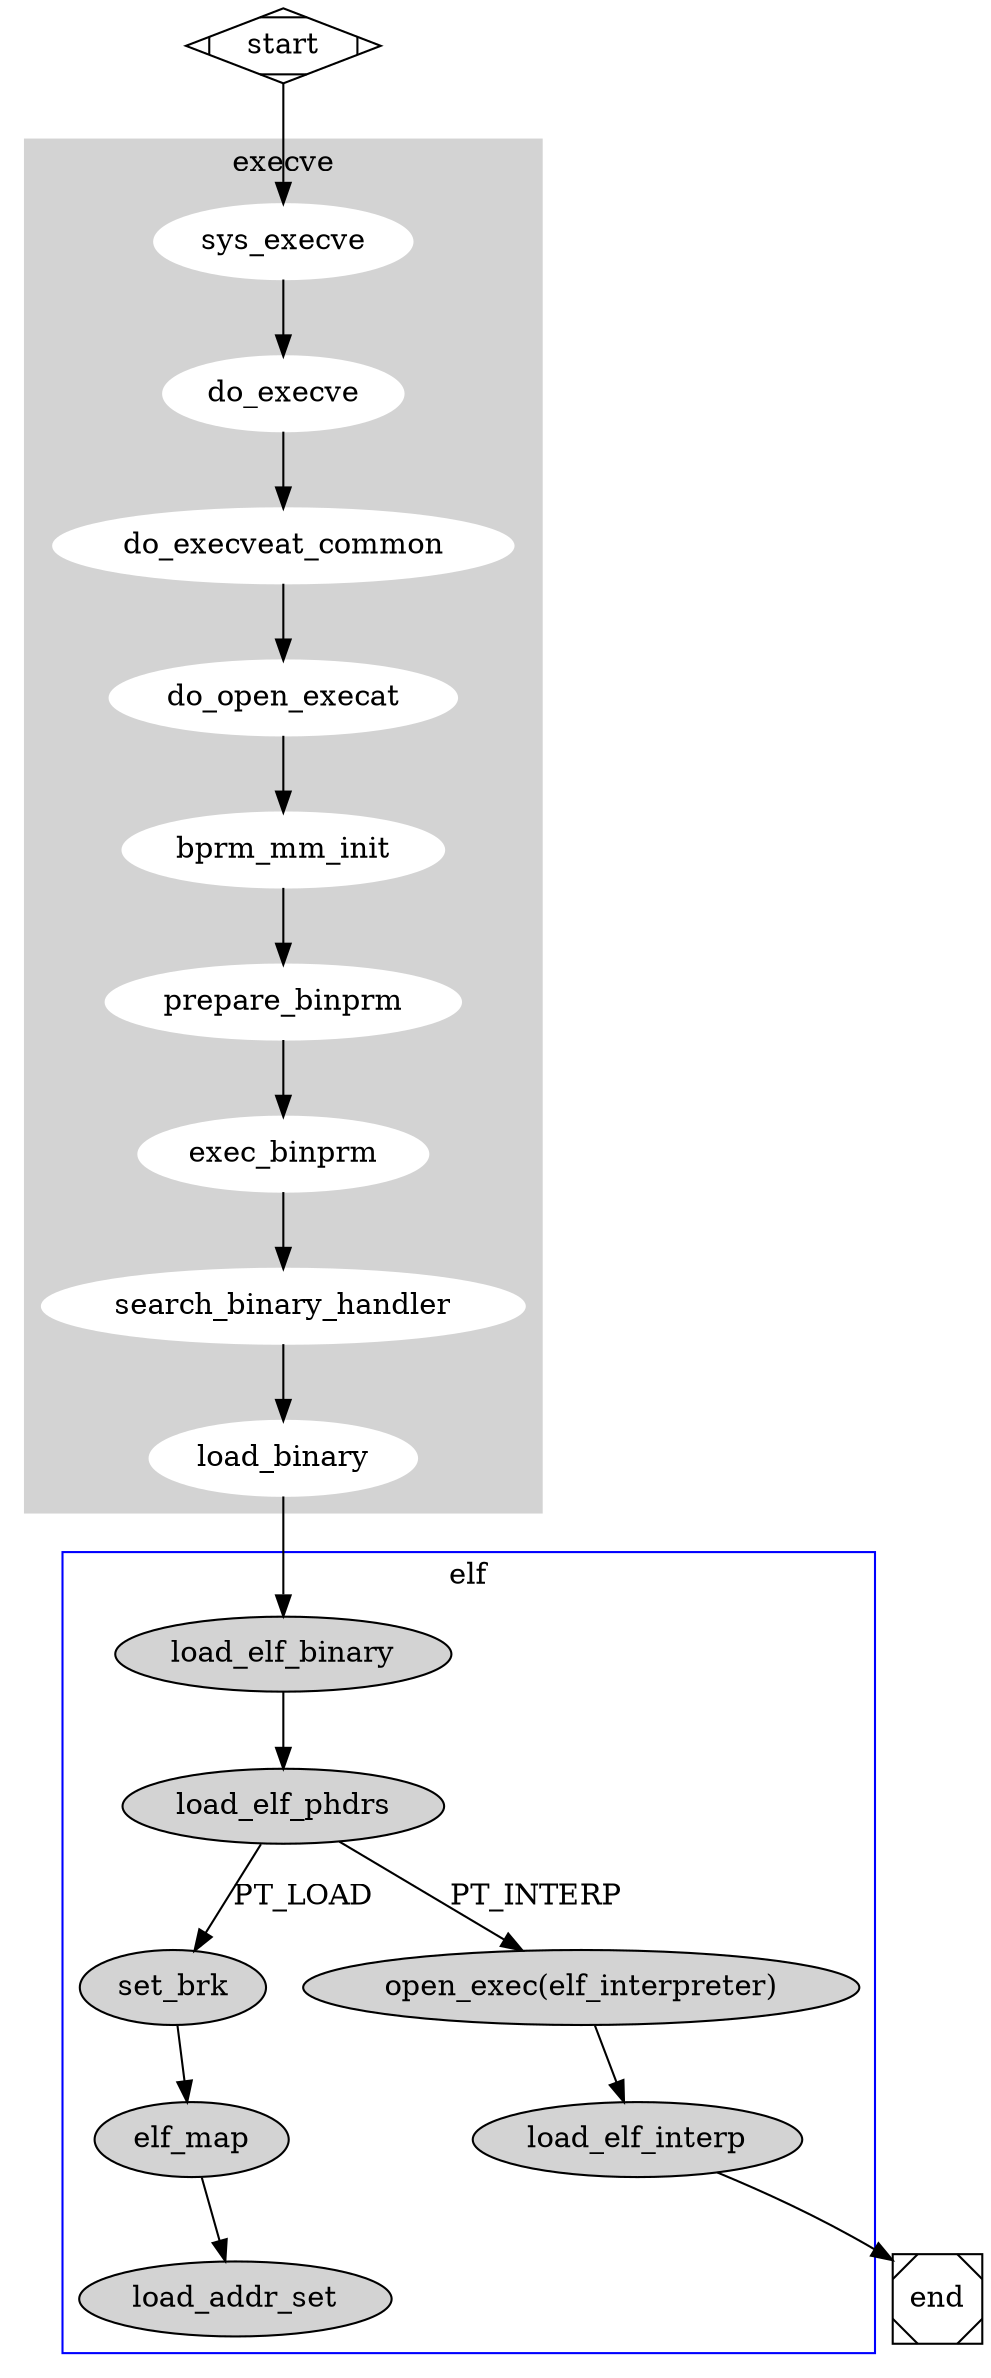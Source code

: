 digraph G {
  subgraph cluster0 {
    node [style=filled,color=white];
    style=filled;
    color=lightgrey;
    label = "execve";

    a0[label="sys_execve"]
    a1[label="do_execve"]
    a2[label="do_execveat_common"]
    a3[label="do_open_execat"]
    a4[label="bprm_mm_init"]
    a5[label="prepare_binprm"]
    a6[label="exec_binprm"]
    a7[label="search_binary_handler"]
    a8[label="load_binary"]

    a0->a1->a2->a3->a4->a5->a6->a7->a8;
  }

  subgraph cluster1 {
    node [style=filled];
    label = "elf";
    color=blue;

    b0[label="load_elf_binary"]
    b1[label="load_elf_phdrs"]

    b0->b1;

    b2[label="open_exec(elf_interpreter)"]

    b1->b2[label="PT_INTERP"]

    b3[label="set_brk"]
    b4[label="elf_map"]
    b5[label="load_addr_set"]

    b1->b3[label="PT_LOAD"]
    b3->b4->b5;

    b6[label="load_elf_interp"]

    b2->b6;
  }

  start->a0;

  a8->b0;

  b6->end;
  
  start [shape=Mdiamond];
  end [shape=Msquare];
}